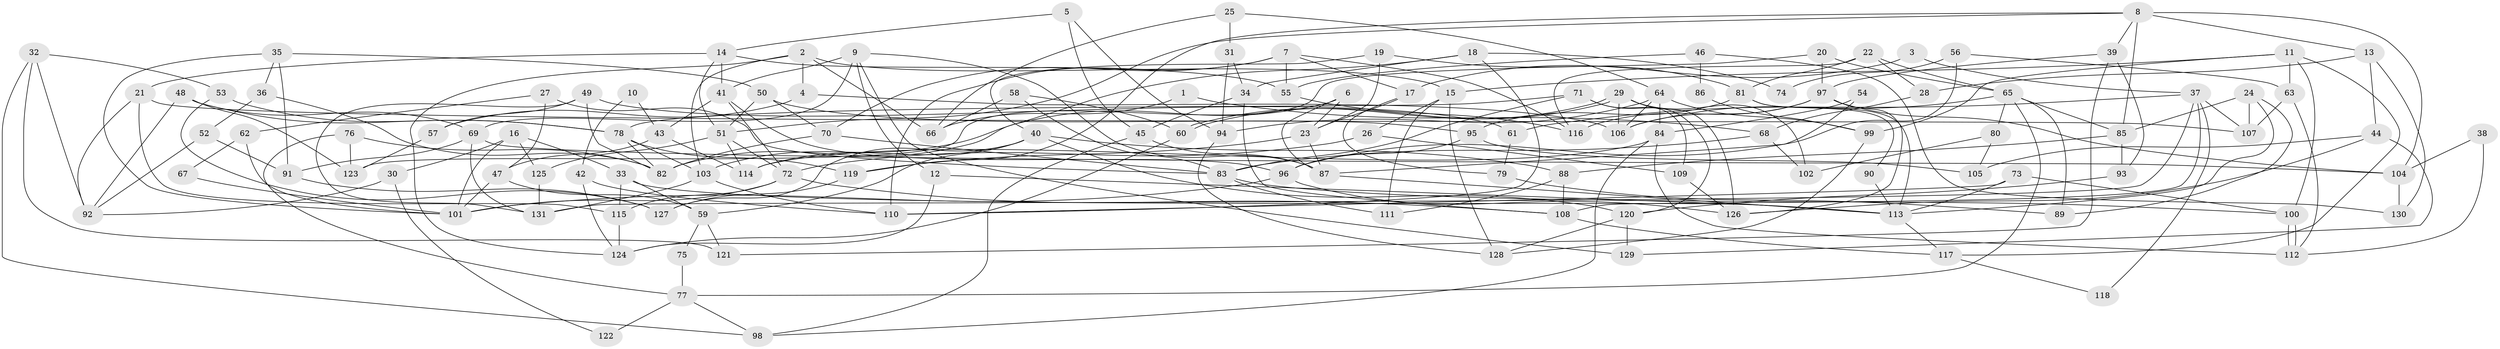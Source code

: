 // Generated by graph-tools (version 1.1) at 2025/26/03/09/25 03:26:20]
// undirected, 131 vertices, 262 edges
graph export_dot {
graph [start="1"]
  node [color=gray90,style=filled];
  1;
  2;
  3;
  4;
  5;
  6;
  7;
  8;
  9;
  10;
  11;
  12;
  13;
  14;
  15;
  16;
  17;
  18;
  19;
  20;
  21;
  22;
  23;
  24;
  25;
  26;
  27;
  28;
  29;
  30;
  31;
  32;
  33;
  34;
  35;
  36;
  37;
  38;
  39;
  40;
  41;
  42;
  43;
  44;
  45;
  46;
  47;
  48;
  49;
  50;
  51;
  52;
  53;
  54;
  55;
  56;
  57;
  58;
  59;
  60;
  61;
  62;
  63;
  64;
  65;
  66;
  67;
  68;
  69;
  70;
  71;
  72;
  73;
  74;
  75;
  76;
  77;
  78;
  79;
  80;
  81;
  82;
  83;
  84;
  85;
  86;
  87;
  88;
  89;
  90;
  91;
  92;
  93;
  94;
  95;
  96;
  97;
  98;
  99;
  100;
  101;
  102;
  103;
  104;
  105;
  106;
  107;
  108;
  109;
  110;
  111;
  112;
  113;
  114;
  115;
  116;
  117;
  118;
  119;
  120;
  121;
  122;
  123;
  124;
  125;
  126;
  127;
  128;
  129;
  130;
  131;
  1 -- 66;
  1 -- 68;
  2 -- 124;
  2 -- 15;
  2 -- 4;
  2 -- 66;
  2 -- 103;
  3 -- 17;
  3 -- 37;
  4 -- 106;
  4 -- 57;
  5 -- 45;
  5 -- 14;
  5 -- 94;
  6 -- 87;
  6 -- 23;
  6 -- 82;
  7 -- 55;
  7 -- 110;
  7 -- 17;
  7 -- 70;
  7 -- 116;
  8 -- 119;
  8 -- 51;
  8 -- 13;
  8 -- 39;
  8 -- 85;
  8 -- 104;
  9 -- 41;
  9 -- 129;
  9 -- 12;
  9 -- 69;
  9 -- 87;
  10 -- 43;
  10 -- 42;
  11 -- 99;
  11 -- 100;
  11 -- 15;
  11 -- 63;
  11 -- 117;
  12 -- 124;
  12 -- 113;
  13 -- 28;
  13 -- 44;
  13 -- 130;
  14 -- 21;
  14 -- 51;
  14 -- 41;
  14 -- 55;
  15 -- 128;
  15 -- 26;
  15 -- 111;
  16 -- 33;
  16 -- 101;
  16 -- 30;
  16 -- 125;
  17 -- 23;
  17 -- 79;
  18 -- 103;
  18 -- 34;
  18 -- 74;
  18 -- 110;
  19 -- 81;
  19 -- 40;
  19 -- 23;
  20 -- 123;
  20 -- 97;
  20 -- 65;
  21 -- 107;
  21 -- 92;
  21 -- 115;
  22 -- 65;
  22 -- 116;
  22 -- 28;
  22 -- 81;
  23 -- 87;
  23 -- 119;
  24 -- 89;
  24 -- 113;
  24 -- 85;
  24 -- 107;
  25 -- 64;
  25 -- 31;
  25 -- 66;
  26 -- 72;
  26 -- 109;
  27 -- 47;
  27 -- 83;
  27 -- 62;
  28 -- 68;
  29 -- 60;
  29 -- 60;
  29 -- 106;
  29 -- 102;
  29 -- 126;
  30 -- 92;
  30 -- 122;
  31 -- 94;
  31 -- 34;
  32 -- 92;
  32 -- 121;
  32 -- 53;
  32 -- 98;
  33 -- 113;
  33 -- 115;
  33 -- 59;
  34 -- 45;
  34 -- 108;
  35 -- 50;
  35 -- 101;
  35 -- 36;
  35 -- 91;
  36 -- 82;
  36 -- 52;
  37 -- 107;
  37 -- 131;
  37 -- 61;
  37 -- 108;
  37 -- 118;
  38 -- 112;
  38 -- 104;
  39 -- 93;
  39 -- 97;
  39 -- 121;
  40 -- 127;
  40 -- 59;
  40 -- 88;
  40 -- 114;
  40 -- 120;
  41 -- 96;
  41 -- 43;
  41 -- 72;
  42 -- 124;
  42 -- 110;
  43 -- 114;
  43 -- 47;
  44 -- 126;
  44 -- 105;
  44 -- 129;
  45 -- 87;
  45 -- 98;
  46 -- 130;
  46 -- 55;
  46 -- 86;
  47 -- 101;
  47 -- 59;
  48 -- 78;
  48 -- 69;
  48 -- 92;
  48 -- 123;
  49 -- 82;
  49 -- 131;
  49 -- 57;
  49 -- 61;
  50 -- 70;
  50 -- 51;
  50 -- 95;
  51 -- 72;
  51 -- 125;
  51 -- 114;
  52 -- 91;
  52 -- 92;
  53 -- 78;
  53 -- 127;
  54 -- 84;
  54 -- 87;
  55 -- 116;
  56 -- 96;
  56 -- 63;
  56 -- 74;
  57 -- 123;
  58 -- 83;
  58 -- 66;
  58 -- 60;
  59 -- 75;
  59 -- 121;
  60 -- 124;
  61 -- 79;
  62 -- 101;
  62 -- 67;
  63 -- 112;
  63 -- 107;
  64 -- 84;
  64 -- 106;
  64 -- 94;
  64 -- 99;
  65 -- 85;
  65 -- 77;
  65 -- 80;
  65 -- 89;
  65 -- 106;
  67 -- 101;
  68 -- 102;
  68 -- 83;
  69 -- 91;
  69 -- 104;
  69 -- 131;
  70 -- 82;
  70 -- 83;
  71 -- 83;
  71 -- 109;
  71 -- 78;
  71 -- 120;
  72 -- 108;
  72 -- 101;
  72 -- 115;
  73 -- 113;
  73 -- 100;
  73 -- 110;
  75 -- 77;
  76 -- 82;
  76 -- 123;
  76 -- 77;
  77 -- 98;
  77 -- 122;
  78 -- 103;
  78 -- 82;
  78 -- 119;
  79 -- 89;
  80 -- 105;
  80 -- 102;
  81 -- 113;
  81 -- 90;
  81 -- 95;
  83 -- 111;
  83 -- 100;
  84 -- 114;
  84 -- 98;
  84 -- 112;
  85 -- 88;
  85 -- 93;
  86 -- 99;
  87 -- 113;
  88 -- 108;
  88 -- 111;
  90 -- 113;
  91 -- 127;
  93 -- 120;
  94 -- 128;
  95 -- 96;
  95 -- 105;
  96 -- 126;
  96 -- 101;
  97 -- 104;
  97 -- 106;
  97 -- 116;
  97 -- 126;
  99 -- 128;
  100 -- 112;
  100 -- 112;
  103 -- 110;
  103 -- 131;
  104 -- 130;
  108 -- 117;
  109 -- 126;
  113 -- 117;
  115 -- 124;
  117 -- 118;
  119 -- 127;
  120 -- 128;
  120 -- 129;
  125 -- 131;
}
